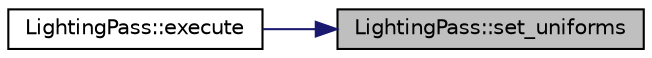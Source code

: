 digraph "LightingPass::set_uniforms"
{
 // INTERACTIVE_SVG=YES
 // LATEX_PDF_SIZE
  bgcolor="transparent";
  edge [fontname="Helvetica",fontsize="10",labelfontname="Helvetica",labelfontsize="10"];
  node [fontname="Helvetica",fontsize="10",shape=record];
  rankdir="RL";
  Node1 [label="LightingPass::set_uniforms",height=0.2,width=0.4,color="black", fillcolor="grey75", style="filled", fontcolor="black",tooltip=" "];
  Node1 -> Node2 [dir="back",color="midnightblue",fontsize="10",style="solid"];
  Node2 [label="LightingPass::execute",height=0.2,width=0.4,color="black",URL="$db/d91/class_lighting_pass.html#a62b526ad19bb62753b3e598df1fbc6ce",tooltip=" "];
}
